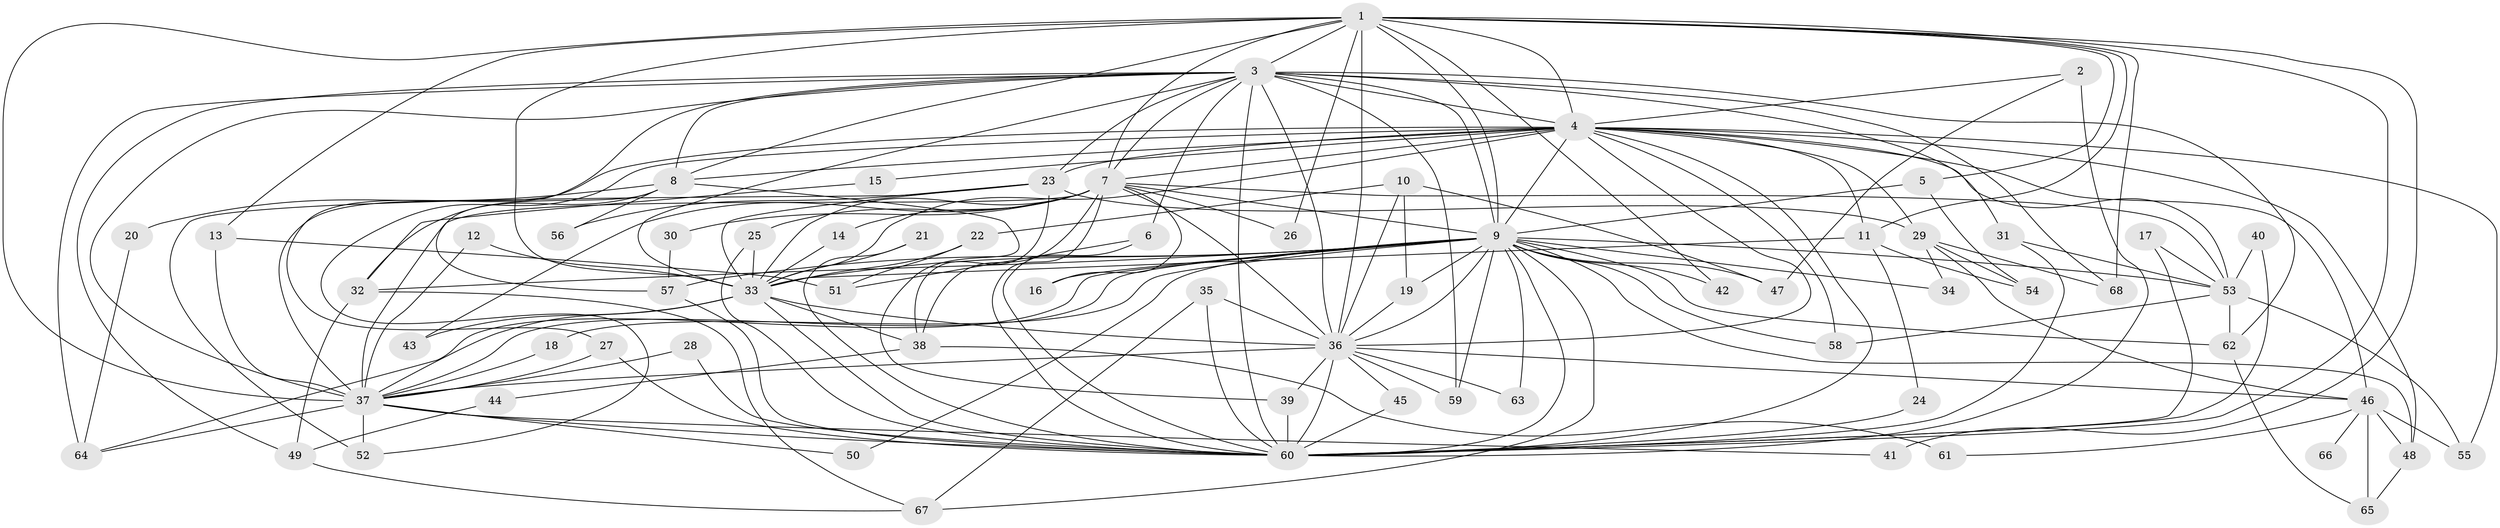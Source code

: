 // original degree distribution, {25: 0.017699115044247787, 29: 0.008849557522123894, 21: 0.017699115044247787, 18: 0.008849557522123894, 23: 0.008849557522123894, 14: 0.008849557522123894, 19: 0.008849557522123894, 17: 0.008849557522123894, 4: 0.07079646017699115, 9: 0.02654867256637168, 2: 0.5575221238938053, 7: 0.008849557522123894, 3: 0.19469026548672566, 5: 0.035398230088495575, 6: 0.017699115044247787}
// Generated by graph-tools (version 1.1) at 2025/36/03/04/25 23:36:31]
// undirected, 68 vertices, 178 edges
graph export_dot {
  node [color=gray90,style=filled];
  1;
  2;
  3;
  4;
  5;
  6;
  7;
  8;
  9;
  10;
  11;
  12;
  13;
  14;
  15;
  16;
  17;
  18;
  19;
  20;
  21;
  22;
  23;
  24;
  25;
  26;
  27;
  28;
  29;
  30;
  31;
  32;
  33;
  34;
  35;
  36;
  37;
  38;
  39;
  40;
  41;
  42;
  43;
  44;
  45;
  46;
  47;
  48;
  49;
  50;
  51;
  52;
  53;
  54;
  55;
  56;
  57;
  58;
  59;
  60;
  61;
  62;
  63;
  64;
  65;
  66;
  67;
  68;
  1 -- 3 [weight=2.0];
  1 -- 4 [weight=2.0];
  1 -- 5 [weight=1.0];
  1 -- 7 [weight=2.0];
  1 -- 8 [weight=1.0];
  1 -- 9 [weight=2.0];
  1 -- 11 [weight=1.0];
  1 -- 13 [weight=1.0];
  1 -- 26 [weight=1.0];
  1 -- 33 [weight=4.0];
  1 -- 36 [weight=3.0];
  1 -- 37 [weight=3.0];
  1 -- 41 [weight=2.0];
  1 -- 42 [weight=1.0];
  1 -- 60 [weight=2.0];
  1 -- 68 [weight=1.0];
  2 -- 4 [weight=1.0];
  2 -- 47 [weight=1.0];
  2 -- 60 [weight=1.0];
  3 -- 4 [weight=2.0];
  3 -- 6 [weight=1.0];
  3 -- 7 [weight=2.0];
  3 -- 8 [weight=1.0];
  3 -- 9 [weight=1.0];
  3 -- 23 [weight=1.0];
  3 -- 27 [weight=1.0];
  3 -- 31 [weight=1.0];
  3 -- 33 [weight=1.0];
  3 -- 36 [weight=2.0];
  3 -- 37 [weight=1.0];
  3 -- 49 [weight=1.0];
  3 -- 59 [weight=1.0];
  3 -- 60 [weight=1.0];
  3 -- 62 [weight=1.0];
  3 -- 64 [weight=1.0];
  3 -- 68 [weight=1.0];
  4 -- 7 [weight=1.0];
  4 -- 8 [weight=1.0];
  4 -- 9 [weight=2.0];
  4 -- 11 [weight=1.0];
  4 -- 15 [weight=1.0];
  4 -- 23 [weight=1.0];
  4 -- 29 [weight=1.0];
  4 -- 33 [weight=1.0];
  4 -- 36 [weight=1.0];
  4 -- 37 [weight=3.0];
  4 -- 46 [weight=1.0];
  4 -- 48 [weight=1.0];
  4 -- 52 [weight=1.0];
  4 -- 53 [weight=1.0];
  4 -- 55 [weight=1.0];
  4 -- 58 [weight=1.0];
  4 -- 60 [weight=2.0];
  5 -- 9 [weight=1.0];
  5 -- 54 [weight=1.0];
  6 -- 51 [weight=1.0];
  6 -- 60 [weight=1.0];
  7 -- 9 [weight=1.0];
  7 -- 14 [weight=1.0];
  7 -- 16 [weight=1.0];
  7 -- 25 [weight=1.0];
  7 -- 26 [weight=1.0];
  7 -- 30 [weight=1.0];
  7 -- 33 [weight=1.0];
  7 -- 36 [weight=1.0];
  7 -- 37 [weight=1.0];
  7 -- 38 [weight=1.0];
  7 -- 43 [weight=1.0];
  7 -- 53 [weight=1.0];
  7 -- 60 [weight=1.0];
  8 -- 20 [weight=2.0];
  8 -- 32 [weight=1.0];
  8 -- 39 [weight=1.0];
  8 -- 56 [weight=1.0];
  8 -- 57 [weight=1.0];
  9 -- 16 [weight=1.0];
  9 -- 18 [weight=1.0];
  9 -- 19 [weight=2.0];
  9 -- 32 [weight=1.0];
  9 -- 33 [weight=1.0];
  9 -- 34 [weight=1.0];
  9 -- 36 [weight=1.0];
  9 -- 37 [weight=1.0];
  9 -- 42 [weight=1.0];
  9 -- 47 [weight=1.0];
  9 -- 48 [weight=1.0];
  9 -- 50 [weight=1.0];
  9 -- 53 [weight=1.0];
  9 -- 57 [weight=1.0];
  9 -- 58 [weight=1.0];
  9 -- 59 [weight=1.0];
  9 -- 60 [weight=1.0];
  9 -- 62 [weight=1.0];
  9 -- 63 [weight=1.0];
  9 -- 64 [weight=1.0];
  9 -- 67 [weight=1.0];
  10 -- 19 [weight=1.0];
  10 -- 22 [weight=1.0];
  10 -- 36 [weight=1.0];
  10 -- 47 [weight=1.0];
  11 -- 24 [weight=1.0];
  11 -- 33 [weight=1.0];
  11 -- 54 [weight=1.0];
  12 -- 33 [weight=1.0];
  12 -- 37 [weight=1.0];
  13 -- 37 [weight=1.0];
  13 -- 51 [weight=1.0];
  14 -- 33 [weight=1.0];
  15 -- 32 [weight=1.0];
  17 -- 53 [weight=1.0];
  17 -- 60 [weight=1.0];
  18 -- 37 [weight=1.0];
  19 -- 36 [weight=1.0];
  20 -- 64 [weight=1.0];
  21 -- 33 [weight=1.0];
  21 -- 60 [weight=1.0];
  22 -- 33 [weight=1.0];
  22 -- 51 [weight=1.0];
  23 -- 29 [weight=1.0];
  23 -- 33 [weight=1.0];
  23 -- 38 [weight=1.0];
  23 -- 52 [weight=1.0];
  23 -- 56 [weight=1.0];
  24 -- 60 [weight=1.0];
  25 -- 33 [weight=1.0];
  25 -- 60 [weight=1.0];
  27 -- 37 [weight=1.0];
  27 -- 60 [weight=1.0];
  28 -- 37 [weight=1.0];
  28 -- 60 [weight=1.0];
  29 -- 34 [weight=1.0];
  29 -- 46 [weight=1.0];
  29 -- 54 [weight=1.0];
  29 -- 68 [weight=1.0];
  30 -- 57 [weight=1.0];
  31 -- 53 [weight=1.0];
  31 -- 60 [weight=1.0];
  32 -- 49 [weight=1.0];
  32 -- 67 [weight=1.0];
  33 -- 36 [weight=1.0];
  33 -- 37 [weight=1.0];
  33 -- 38 [weight=1.0];
  33 -- 43 [weight=1.0];
  33 -- 60 [weight=1.0];
  35 -- 36 [weight=1.0];
  35 -- 60 [weight=2.0];
  35 -- 67 [weight=1.0];
  36 -- 37 [weight=1.0];
  36 -- 39 [weight=1.0];
  36 -- 45 [weight=1.0];
  36 -- 46 [weight=1.0];
  36 -- 59 [weight=1.0];
  36 -- 60 [weight=1.0];
  36 -- 63 [weight=1.0];
  37 -- 41 [weight=1.0];
  37 -- 50 [weight=1.0];
  37 -- 52 [weight=1.0];
  37 -- 60 [weight=1.0];
  37 -- 64 [weight=1.0];
  38 -- 44 [weight=1.0];
  38 -- 61 [weight=2.0];
  39 -- 60 [weight=1.0];
  40 -- 53 [weight=1.0];
  40 -- 60 [weight=1.0];
  44 -- 49 [weight=1.0];
  45 -- 60 [weight=1.0];
  46 -- 48 [weight=1.0];
  46 -- 55 [weight=1.0];
  46 -- 61 [weight=1.0];
  46 -- 65 [weight=1.0];
  46 -- 66 [weight=1.0];
  48 -- 65 [weight=1.0];
  49 -- 67 [weight=1.0];
  53 -- 55 [weight=1.0];
  53 -- 58 [weight=1.0];
  53 -- 62 [weight=1.0];
  57 -- 60 [weight=1.0];
  62 -- 65 [weight=1.0];
}
